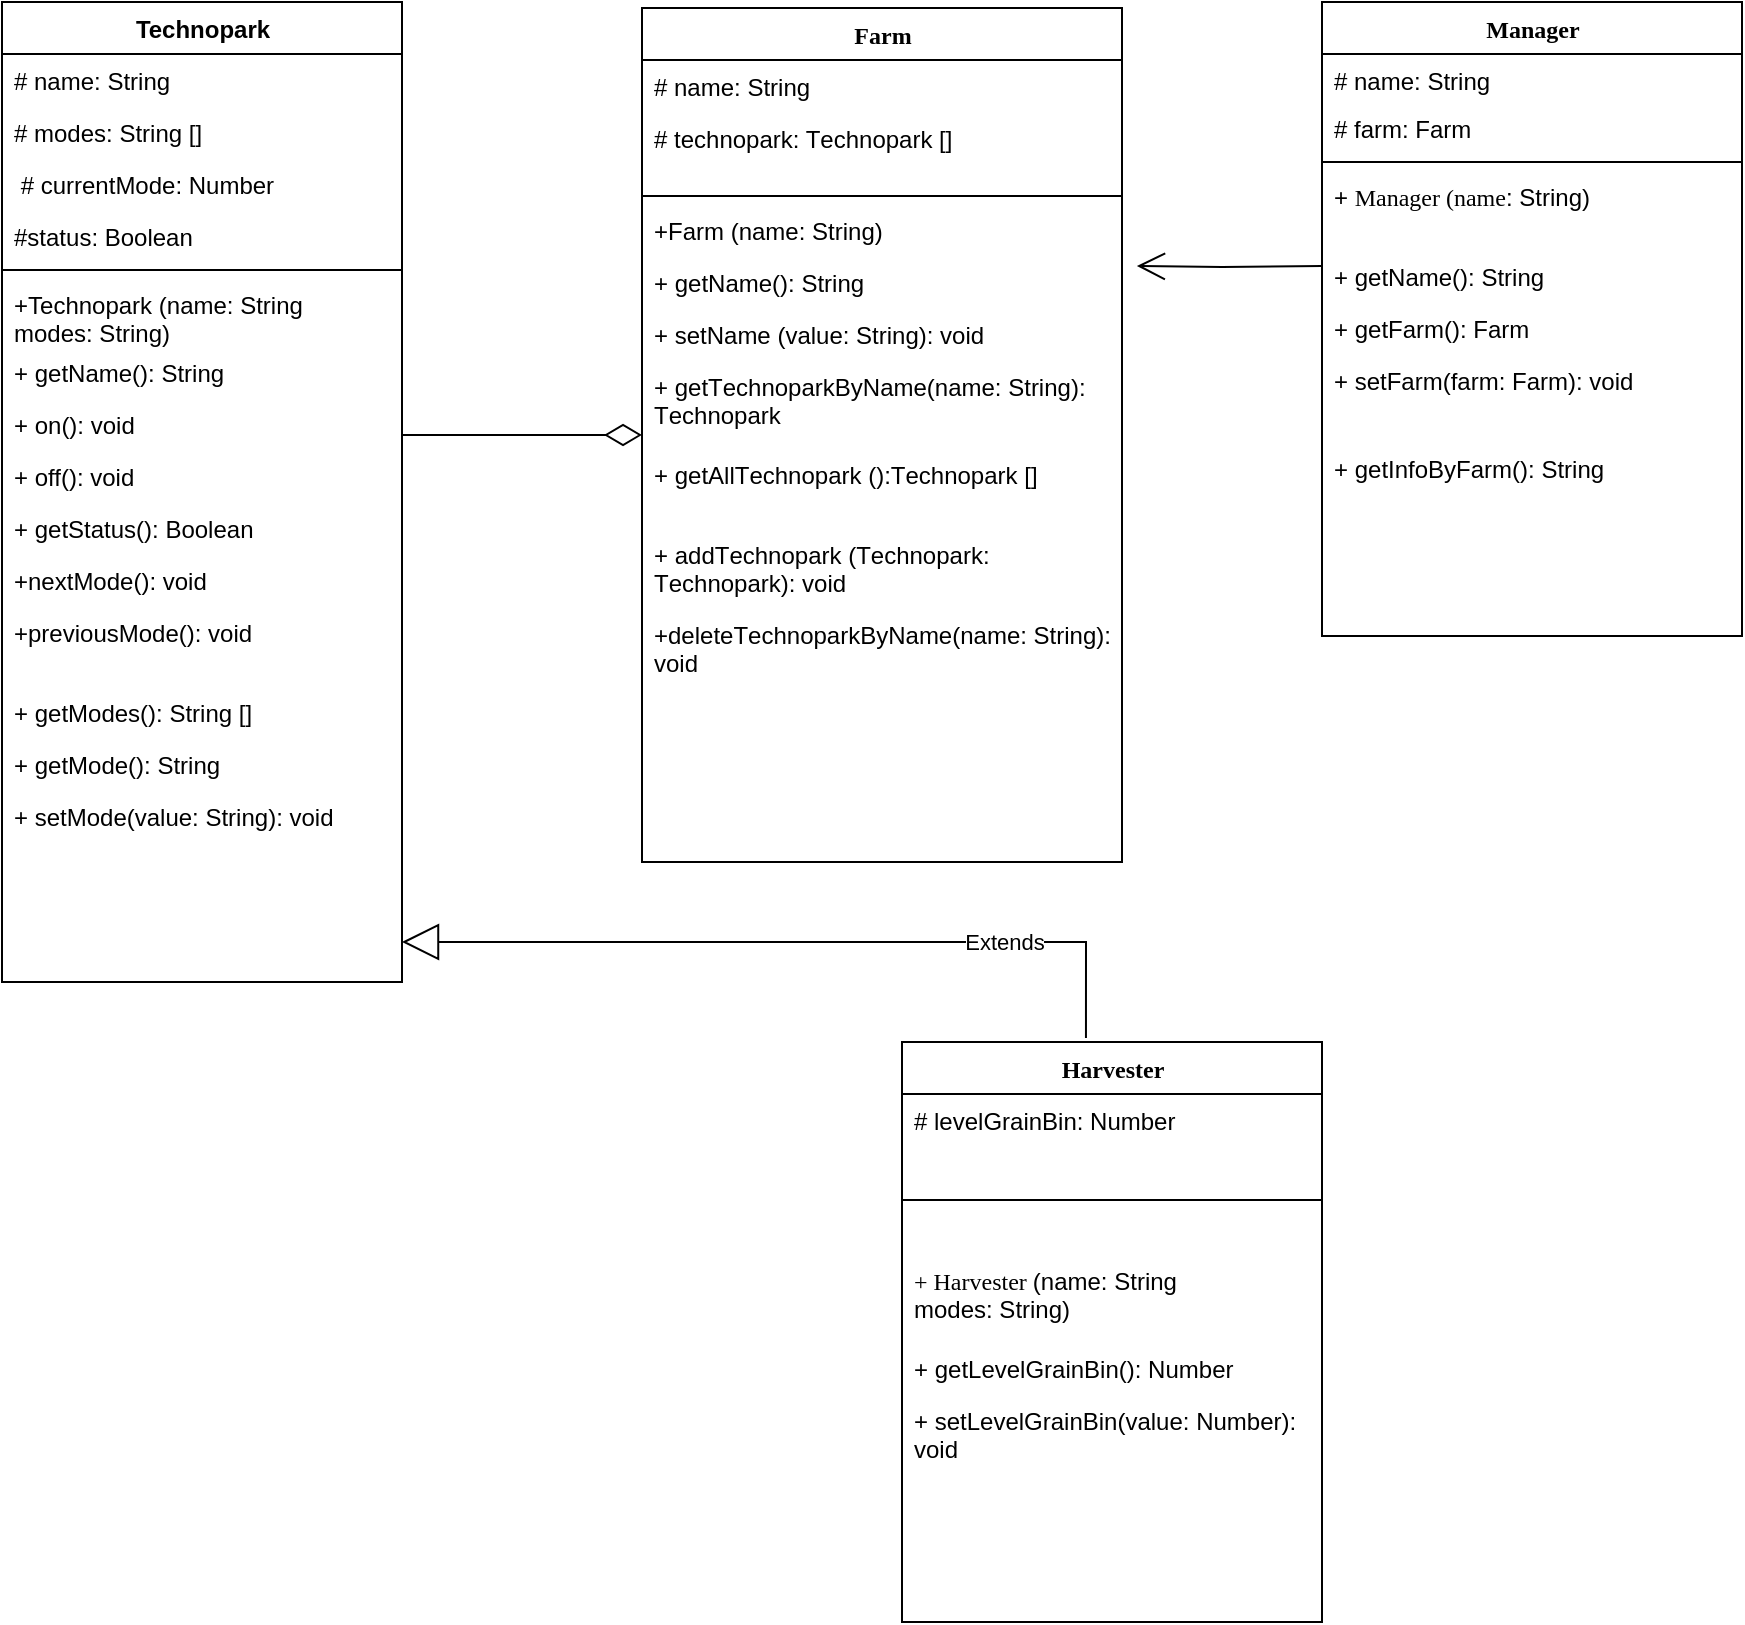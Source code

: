 <mxfile version="15.4.0" type="device"><diagram name="Page-1" id="9f46799a-70d6-7492-0946-bef42562c5a5"><mxGraphModel dx="1422" dy="822" grid="1" gridSize="10" guides="1" tooltips="1" connect="1" arrows="1" fold="1" page="1" pageScale="1" pageWidth="1100" pageHeight="850" background="none" math="0" shadow="0"><root><mxCell id="0"/><mxCell id="1" parent="0"/><mxCell id="78961159f06e98e8-17" value="&lt;div style=&quot;text-align: left&quot;&gt;&lt;font face=&quot;helvetica&quot;&gt;Technopark&lt;/font&gt;&lt;br&gt;&lt;/div&gt;" style="swimlane;html=1;fontStyle=1;align=center;verticalAlign=top;childLayout=stackLayout;horizontal=1;startSize=26;horizontalStack=0;resizeParent=1;resizeLast=0;collapsible=1;marginBottom=0;swimlaneFillColor=#ffffff;rounded=0;shadow=0;comic=0;labelBackgroundColor=none;strokeWidth=1;fillColor=none;fontFamily=Verdana;fontSize=12" parent="1" vertex="1"><mxGeometry x="110" y="80" width="200" height="490" as="geometry"/></mxCell><mxCell id="O2FUTO5ChE-K42lyb3Eb-5" value="# name: String" style="text;html=1;strokeColor=none;fillColor=none;align=left;verticalAlign=top;spacingLeft=4;spacingRight=4;whiteSpace=wrap;overflow=hidden;rotatable=0;points=[[0,0.5],[1,0.5]];portConstraint=eastwest;" parent="78961159f06e98e8-17" vertex="1"><mxGeometry y="26" width="200" height="26" as="geometry"/></mxCell><mxCell id="O2FUTO5ChE-K42lyb3Eb-6" value="# modes: String []" style="text;html=1;strokeColor=none;fillColor=none;align=left;verticalAlign=top;spacingLeft=4;spacingRight=4;whiteSpace=wrap;overflow=hidden;rotatable=0;points=[[0,0.5],[1,0.5]];portConstraint=eastwest;" parent="78961159f06e98e8-17" vertex="1"><mxGeometry y="52" width="200" height="26" as="geometry"/></mxCell><mxCell id="Z0f2O85-TUY5x1-noq4c-2" value="&amp;nbsp;# currentMode: Number" style="text;html=1;strokeColor=none;fillColor=none;align=left;verticalAlign=top;spacingLeft=4;spacingRight=4;whiteSpace=wrap;overflow=hidden;rotatable=0;points=[[0,0.5],[1,0.5]];portConstraint=eastwest;" parent="78961159f06e98e8-17" vertex="1"><mxGeometry y="78" width="200" height="26" as="geometry"/></mxCell><mxCell id="78961159f06e98e8-21" value="#status: Boolean" style="text;html=1;strokeColor=none;fillColor=none;align=left;verticalAlign=top;spacingLeft=4;spacingRight=4;whiteSpace=wrap;overflow=hidden;rotatable=0;points=[[0,0.5],[1,0.5]];portConstraint=eastwest;" parent="78961159f06e98e8-17" vertex="1"><mxGeometry y="104" width="200" height="26" as="geometry"/></mxCell><mxCell id="78961159f06e98e8-19" value="" style="line;html=1;strokeWidth=1;fillColor=none;align=left;verticalAlign=middle;spacingTop=-1;spacingLeft=3;spacingRight=3;rotatable=0;labelPosition=right;points=[];portConstraint=eastwest;" parent="78961159f06e98e8-17" vertex="1"><mxGeometry y="130" width="200" height="8" as="geometry"/></mxCell><mxCell id="Wv3VZp1j4ohQGEOeU3hl-6" value="+&lt;span style=&quot;font-family: &amp;#34;helvetica&amp;#34;&quot;&gt;Technopark&lt;/span&gt;&amp;nbsp;(name: String&lt;br&gt;modes: String)" style="text;html=1;strokeColor=none;fillColor=none;align=left;verticalAlign=top;spacingLeft=4;spacingRight=4;whiteSpace=wrap;overflow=hidden;rotatable=0;points=[[0,0.5],[1,0.5]];portConstraint=eastwest;" parent="78961159f06e98e8-17" vertex="1"><mxGeometry y="138" width="200" height="34" as="geometry"/></mxCell><mxCell id="78961159f06e98e8-20" value="+ getName(): String" style="text;html=1;strokeColor=none;fillColor=none;align=left;verticalAlign=top;spacingLeft=4;spacingRight=4;whiteSpace=wrap;overflow=hidden;rotatable=0;points=[[0,0.5],[1,0.5]];portConstraint=eastwest;" parent="78961159f06e98e8-17" vertex="1"><mxGeometry y="172" width="200" height="26" as="geometry"/></mxCell><mxCell id="Wv3VZp1j4ohQGEOeU3hl-7" value="+ on(): void" style="text;html=1;strokeColor=none;fillColor=none;align=left;verticalAlign=top;spacingLeft=4;spacingRight=4;whiteSpace=wrap;overflow=hidden;rotatable=0;points=[[0,0.5],[1,0.5]];portConstraint=eastwest;" parent="78961159f06e98e8-17" vertex="1"><mxGeometry y="198" width="200" height="26" as="geometry"/></mxCell><mxCell id="Wv3VZp1j4ohQGEOeU3hl-8" value="+ off(): void" style="text;html=1;strokeColor=none;fillColor=none;align=left;verticalAlign=top;spacingLeft=4;spacingRight=4;whiteSpace=wrap;overflow=hidden;rotatable=0;points=[[0,0.5],[1,0.5]];portConstraint=eastwest;" parent="78961159f06e98e8-17" vertex="1"><mxGeometry y="224" width="200" height="26" as="geometry"/></mxCell><mxCell id="Wv3VZp1j4ohQGEOeU3hl-9" value="+ getStatus(): Boolean" style="text;html=1;strokeColor=none;fillColor=none;align=left;verticalAlign=top;spacingLeft=4;spacingRight=4;whiteSpace=wrap;overflow=hidden;rotatable=0;points=[[0,0.5],[1,0.5]];portConstraint=eastwest;" parent="78961159f06e98e8-17" vertex="1"><mxGeometry y="250" width="200" height="26" as="geometry"/></mxCell><mxCell id="Wv3VZp1j4ohQGEOeU3hl-18" value="+nextMode(): void" style="text;html=1;strokeColor=none;fillColor=none;align=left;verticalAlign=top;spacingLeft=4;spacingRight=4;whiteSpace=wrap;overflow=hidden;rotatable=0;points=[[0,0.5],[1,0.5]];portConstraint=eastwest;" parent="78961159f06e98e8-17" vertex="1"><mxGeometry y="276" width="200" height="26" as="geometry"/></mxCell><mxCell id="Wv3VZp1j4ohQGEOeU3hl-10" value="+previousMode(): void" style="text;html=1;strokeColor=none;fillColor=none;align=left;verticalAlign=top;spacingLeft=4;spacingRight=4;whiteSpace=wrap;overflow=hidden;rotatable=0;points=[[0,0.5],[1,0.5]];portConstraint=eastwest;" parent="78961159f06e98e8-17" vertex="1"><mxGeometry y="302" width="200" height="40" as="geometry"/></mxCell><mxCell id="78961159f06e98e8-80" value="+ getModes(): String&amp;nbsp;[]" style="text;html=1;strokeColor=none;fillColor=none;align=left;verticalAlign=top;spacingLeft=4;spacingRight=4;whiteSpace=wrap;overflow=hidden;rotatable=0;points=[[0,0.5],[1,0.5]];portConstraint=eastwest;" parent="78961159f06e98e8-17" vertex="1"><mxGeometry y="342" width="200" height="26" as="geometry"/></mxCell><mxCell id="78961159f06e98e8-81" value="+ getMode(): String" style="text;html=1;strokeColor=none;fillColor=none;align=left;verticalAlign=top;spacingLeft=4;spacingRight=4;whiteSpace=wrap;overflow=hidden;rotatable=0;points=[[0,0.5],[1,0.5]];portConstraint=eastwest;" parent="78961159f06e98e8-17" vertex="1"><mxGeometry y="368" width="200" height="26" as="geometry"/></mxCell><mxCell id="Z0f2O85-TUY5x1-noq4c-4" value="+ setMode(value: String): void" style="text;html=1;strokeColor=none;fillColor=none;align=left;verticalAlign=top;spacingLeft=4;spacingRight=4;whiteSpace=wrap;overflow=hidden;rotatable=0;points=[[0,0.5],[1,0.5]];portConstraint=eastwest;" parent="78961159f06e98e8-17" vertex="1"><mxGeometry y="394" width="200" height="52" as="geometry"/></mxCell><mxCell id="78961159f06e98e8-30" value="Farm" style="swimlane;html=1;fontStyle=1;align=center;verticalAlign=top;childLayout=stackLayout;horizontal=1;startSize=26;horizontalStack=0;resizeParent=1;resizeLast=0;collapsible=1;marginBottom=0;swimlaneFillColor=#ffffff;rounded=0;shadow=0;comic=0;labelBackgroundColor=none;strokeWidth=1;fillColor=none;fontFamily=Verdana;fontSize=12" parent="1" vertex="1"><mxGeometry x="430" y="83" width="240" height="427" as="geometry"><mxRectangle x="430" y="83" width="70" height="26" as="alternateBounds"/></mxGeometry></mxCell><mxCell id="78961159f06e98e8-31" value="# name: String" style="text;html=1;strokeColor=none;fillColor=none;align=left;verticalAlign=top;spacingLeft=4;spacingRight=4;whiteSpace=wrap;overflow=hidden;rotatable=0;points=[[0,0.5],[1,0.5]];portConstraint=eastwest;" parent="78961159f06e98e8-30" vertex="1"><mxGeometry y="26" width="240" height="26" as="geometry"/></mxCell><mxCell id="zPGQPx-zohrAMIcK9pDc-1" value="# t&lt;span style=&quot;font-family: &amp;#34;helvetica&amp;#34;&quot;&gt;echnopark&lt;/span&gt;: T&lt;span style=&quot;font-family: &amp;#34;helvetica&amp;#34;&quot;&gt;echnopark&amp;nbsp;&lt;/span&gt;[]" style="text;html=1;strokeColor=none;fillColor=none;align=left;verticalAlign=top;spacingLeft=4;spacingRight=4;whiteSpace=wrap;overflow=hidden;rotatable=0;points=[[0,0.5],[1,0.5]];portConstraint=eastwest;" parent="78961159f06e98e8-30" vertex="1"><mxGeometry y="52" width="240" height="38" as="geometry"/></mxCell><mxCell id="78961159f06e98e8-38" value="" style="line;html=1;strokeWidth=1;fillColor=none;align=left;verticalAlign=middle;spacingTop=-1;spacingLeft=3;spacingRight=3;rotatable=0;labelPosition=right;points=[];portConstraint=eastwest;" parent="78961159f06e98e8-30" vertex="1"><mxGeometry y="90" width="240" height="8" as="geometry"/></mxCell><mxCell id="78961159f06e98e8-32" value="+Farm (name: String)" style="text;html=1;strokeColor=none;fillColor=none;align=left;verticalAlign=top;spacingLeft=4;spacingRight=4;whiteSpace=wrap;overflow=hidden;rotatable=0;points=[[0,0.5],[1,0.5]];portConstraint=eastwest;" parent="78961159f06e98e8-30" vertex="1"><mxGeometry y="98" width="240" height="26" as="geometry"/></mxCell><mxCell id="78961159f06e98e8-39" value="+ getName(): String" style="text;html=1;strokeColor=none;fillColor=none;align=left;verticalAlign=top;spacingLeft=4;spacingRight=4;whiteSpace=wrap;overflow=hidden;rotatable=0;points=[[0,0.5],[1,0.5]];portConstraint=eastwest;" parent="78961159f06e98e8-30" vertex="1"><mxGeometry y="124" width="240" height="26" as="geometry"/></mxCell><mxCell id="78961159f06e98e8-40" value="+ setName (value: String): void" style="text;html=1;strokeColor=none;fillColor=none;align=left;verticalAlign=top;spacingLeft=4;spacingRight=4;whiteSpace=wrap;overflow=hidden;rotatable=0;points=[[0,0.5],[1,0.5]];portConstraint=eastwest;" parent="78961159f06e98e8-30" vertex="1"><mxGeometry y="150" width="240" height="26" as="geometry"/></mxCell><mxCell id="zPGQPx-zohrAMIcK9pDc-6" value="+ getT&lt;span style=&quot;font-family: &amp;#34;helvetica&amp;#34;&quot;&gt;echnopark&lt;/span&gt;ByName(name: String): T&lt;span style=&quot;font-family: &amp;#34;helvetica&amp;#34;&quot;&gt;echnopark&amp;nbsp;&lt;/span&gt;" style="text;html=1;strokeColor=none;fillColor=none;align=left;verticalAlign=top;spacingLeft=4;spacingRight=4;whiteSpace=wrap;overflow=hidden;rotatable=0;points=[[0,0.5],[1,0.5]];portConstraint=eastwest;" parent="78961159f06e98e8-30" vertex="1"><mxGeometry y="176" width="240" height="44" as="geometry"/></mxCell><mxCell id="zPGQPx-zohrAMIcK9pDc-5" value="+ getAllT&lt;span style=&quot;font-family: &amp;#34;helvetica&amp;#34;&quot;&gt;echnopark&amp;nbsp;&lt;/span&gt;():T&lt;span style=&quot;font-family: &amp;#34;helvetica&amp;#34;&quot;&gt;echnopark&amp;nbsp;&lt;/span&gt;[]" style="text;html=1;strokeColor=none;fillColor=none;align=left;verticalAlign=top;spacingLeft=4;spacingRight=4;whiteSpace=wrap;overflow=hidden;rotatable=0;points=[[0,0.5],[1,0.5]];portConstraint=eastwest;" parent="78961159f06e98e8-30" vertex="1"><mxGeometry y="220" width="240" height="40" as="geometry"/></mxCell><mxCell id="78961159f06e98e8-42" value="+ addT&lt;span style=&quot;font-family: &amp;#34;helvetica&amp;#34;&quot;&gt;echnopark&amp;nbsp;&lt;/span&gt;(T&lt;span style=&quot;font-family: &amp;#34;helvetica&amp;#34;&quot;&gt;echnopark: &lt;/span&gt;T&lt;span style=&quot;font-family: &amp;#34;helvetica&amp;#34;&quot;&gt;echnopark&lt;/span&gt;): void" style="text;html=1;strokeColor=none;fillColor=none;align=left;verticalAlign=top;spacingLeft=4;spacingRight=4;whiteSpace=wrap;overflow=hidden;rotatable=0;points=[[0,0.5],[1,0.5]];portConstraint=eastwest;" parent="78961159f06e98e8-30" vertex="1"><mxGeometry y="260" width="240" height="40" as="geometry"/></mxCell><mxCell id="78961159f06e98e8-53" value="+deleteT&lt;span style=&quot;font-family: &amp;#34;helvetica&amp;#34;&quot;&gt;echnopark&lt;/span&gt;ByName(name: String): void" style="text;html=1;strokeColor=none;fillColor=none;align=left;verticalAlign=top;spacingLeft=4;spacingRight=4;whiteSpace=wrap;overflow=hidden;rotatable=0;points=[[0,0.5],[1,0.5]];portConstraint=eastwest;" parent="78961159f06e98e8-30" vertex="1"><mxGeometry y="300" width="240" height="40" as="geometry"/></mxCell><mxCell id="78961159f06e98e8-43" value="Manager" style="swimlane;html=1;fontStyle=1;align=center;verticalAlign=top;childLayout=stackLayout;horizontal=1;startSize=26;horizontalStack=0;resizeParent=1;resizeLast=0;collapsible=1;marginBottom=0;swimlaneFillColor=#ffffff;rounded=0;shadow=0;comic=0;labelBackgroundColor=none;strokeWidth=1;fillColor=none;fontFamily=Verdana;fontSize=12" parent="1" vertex="1"><mxGeometry x="770" y="80" width="210" height="317" as="geometry"/></mxCell><mxCell id="O2FUTO5ChE-K42lyb3Eb-1" value="# name: String" style="text;html=1;strokeColor=none;fillColor=none;align=left;verticalAlign=top;spacingLeft=4;spacingRight=4;whiteSpace=wrap;overflow=hidden;rotatable=0;points=[[0,0.5],[1,0.5]];portConstraint=eastwest;" parent="78961159f06e98e8-43" vertex="1"><mxGeometry y="26" width="210" height="24" as="geometry"/></mxCell><mxCell id="78961159f06e98e8-45" value="# farm: Farm" style="text;html=1;strokeColor=none;fillColor=none;align=left;verticalAlign=top;spacingLeft=4;spacingRight=4;whiteSpace=wrap;overflow=hidden;rotatable=0;points=[[0,0.5],[1,0.5]];portConstraint=eastwest;" parent="78961159f06e98e8-43" vertex="1"><mxGeometry y="50" width="210" height="26" as="geometry"/></mxCell><mxCell id="78961159f06e98e8-51" value="" style="line;html=1;strokeWidth=1;fillColor=none;align=left;verticalAlign=middle;spacingTop=-1;spacingLeft=3;spacingRight=3;rotatable=0;labelPosition=right;points=[];portConstraint=eastwest;" parent="78961159f06e98e8-43" vertex="1"><mxGeometry y="76" width="210" height="8" as="geometry"/></mxCell><mxCell id="78961159f06e98e8-44" value="+&amp;nbsp;&lt;span style=&quot;font-family: &amp;#34;verdana&amp;#34; ; text-align: center&quot;&gt;Manager (name&lt;/span&gt;: String)" style="text;html=1;strokeColor=none;fillColor=none;align=left;verticalAlign=top;spacingLeft=4;spacingRight=4;whiteSpace=wrap;overflow=hidden;rotatable=0;points=[[0,0.5],[1,0.5]];portConstraint=eastwest;" parent="78961159f06e98e8-43" vertex="1"><mxGeometry y="84" width="210" height="40" as="geometry"/></mxCell><mxCell id="O2FUTO5ChE-K42lyb3Eb-2" value="+ getName(): String" style="text;html=1;strokeColor=none;fillColor=none;align=left;verticalAlign=top;spacingLeft=4;spacingRight=4;whiteSpace=wrap;overflow=hidden;rotatable=0;points=[[0,0.5],[1,0.5]];portConstraint=eastwest;" parent="78961159f06e98e8-43" vertex="1"><mxGeometry y="124" width="210" height="26" as="geometry"/></mxCell><mxCell id="O2FUTO5ChE-K42lyb3Eb-3" value="+ getFarm(): Farm" style="text;html=1;strokeColor=none;fillColor=none;align=left;verticalAlign=top;spacingLeft=4;spacingRight=4;whiteSpace=wrap;overflow=hidden;rotatable=0;points=[[0,0.5],[1,0.5]];portConstraint=eastwest;" parent="78961159f06e98e8-43" vertex="1"><mxGeometry y="150" width="210" height="26" as="geometry"/></mxCell><mxCell id="O2FUTO5ChE-K42lyb3Eb-4" value="+ setFarm(farm: Farm): void" style="text;html=1;strokeColor=none;fillColor=none;align=left;verticalAlign=top;spacingLeft=4;spacingRight=4;whiteSpace=wrap;overflow=hidden;rotatable=0;points=[[0,0.5],[1,0.5]];portConstraint=eastwest;" parent="78961159f06e98e8-43" vertex="1"><mxGeometry y="176" width="210" height="44" as="geometry"/></mxCell><mxCell id="C9DRl5H-I9pp1tauZzQn-1" value="+ getInfoByFarm(): String" style="text;html=1;strokeColor=none;fillColor=none;align=left;verticalAlign=top;spacingLeft=4;spacingRight=4;whiteSpace=wrap;overflow=hidden;rotatable=0;points=[[0,0.5],[1,0.5]];portConstraint=eastwest;" parent="78961159f06e98e8-43" vertex="1"><mxGeometry y="220" width="210" height="44" as="geometry"/></mxCell><mxCell id="78961159f06e98e8-69" value="Harvester" style="swimlane;html=1;fontStyle=1;align=center;verticalAlign=top;childLayout=stackLayout;horizontal=1;startSize=26;horizontalStack=0;resizeParent=1;resizeLast=0;collapsible=1;marginBottom=0;swimlaneFillColor=#ffffff;rounded=0;shadow=0;comic=0;labelBackgroundColor=none;strokeWidth=1;fillColor=none;fontFamily=Verdana;fontSize=12" parent="1" vertex="1"><mxGeometry x="560" y="600" width="210" height="290" as="geometry"/></mxCell><mxCell id="O2FUTO5ChE-K42lyb3Eb-7" value="# levelGrainBin: Number" style="text;html=1;strokeColor=none;fillColor=none;align=left;verticalAlign=top;spacingLeft=4;spacingRight=4;whiteSpace=wrap;overflow=hidden;rotatable=0;points=[[0,0.5],[1,0.5]];portConstraint=eastwest;" parent="78961159f06e98e8-69" vertex="1"><mxGeometry y="26" width="210" height="26" as="geometry"/></mxCell><mxCell id="78961159f06e98e8-77" value="" style="line;html=1;strokeWidth=1;fillColor=none;align=left;verticalAlign=middle;spacingTop=-1;spacingLeft=3;spacingRight=3;rotatable=0;labelPosition=right;points=[];portConstraint=eastwest;" parent="78961159f06e98e8-69" vertex="1"><mxGeometry y="52" width="210" height="54" as="geometry"/></mxCell><mxCell id="78961159f06e98e8-70" value="&lt;span style=&quot;font-family: &amp;#34;verdana&amp;#34; ; text-align: center&quot;&gt;+ Harvester&amp;nbsp;&lt;/span&gt;(name: String&lt;br&gt;modes: String)" style="text;html=1;strokeColor=none;fillColor=none;align=left;verticalAlign=top;spacingLeft=4;spacingRight=4;whiteSpace=wrap;overflow=hidden;rotatable=0;points=[[0,0.5],[1,0.5]];portConstraint=eastwest;" parent="78961159f06e98e8-69" vertex="1"><mxGeometry y="106" width="210" height="44" as="geometry"/></mxCell><mxCell id="78961159f06e98e8-79" value="+ getLevelGrainBin(): Number" style="text;html=1;strokeColor=none;fillColor=none;align=left;verticalAlign=top;spacingLeft=4;spacingRight=4;whiteSpace=wrap;overflow=hidden;rotatable=0;points=[[0,0.5],[1,0.5]];portConstraint=eastwest;" parent="78961159f06e98e8-69" vertex="1"><mxGeometry y="150" width="210" height="26" as="geometry"/></mxCell><mxCell id="78961159f06e98e8-78" value="+ setLevelGrainBin(value: Number): void" style="text;html=1;strokeColor=none;fillColor=none;align=left;verticalAlign=top;spacingLeft=4;spacingRight=4;whiteSpace=wrap;overflow=hidden;rotatable=0;points=[[0,0.5],[1,0.5]];portConstraint=eastwest;" parent="78961159f06e98e8-69" vertex="1"><mxGeometry y="176" width="210" height="30" as="geometry"/></mxCell><mxCell id="78961159f06e98e8-121" style="edgeStyle=elbowEdgeStyle;html=1;labelBackgroundColor=none;startFill=0;startSize=8;endArrow=diamondThin;endFill=0;endSize=16;fontFamily=Verdana;fontSize=12;elbow=vertical;" parent="1" source="78961159f06e98e8-17" target="78961159f06e98e8-30" edge="1"><mxGeometry relative="1" as="geometry"><mxPoint x="250" y="259.882" as="sourcePoint"/></mxGeometry></mxCell><mxCell id="Wv3VZp1j4ohQGEOeU3hl-4" value="" style="endArrow=open;endFill=1;endSize=12;html=1;rounded=0;edgeStyle=orthogonalEdgeStyle;entryX=1.031;entryY=0.192;entryDx=0;entryDy=0;entryPerimeter=0;" parent="1" target="78961159f06e98e8-39" edge="1"><mxGeometry width="160" relative="1" as="geometry"><mxPoint x="770" y="212" as="sourcePoint"/><mxPoint x="690" y="280" as="targetPoint"/></mxGeometry></mxCell><mxCell id="Z0f2O85-TUY5x1-noq4c-6" value="Extends" style="endArrow=block;endSize=16;endFill=0;html=1;rounded=0;edgeStyle=orthogonalEdgeStyle;exitX=0.438;exitY=-0.007;exitDx=0;exitDy=0;exitPerimeter=0;" parent="1" source="78961159f06e98e8-69" edge="1"><mxGeometry x="-0.544" width="160" relative="1" as="geometry"><mxPoint x="630" y="590" as="sourcePoint"/><mxPoint x="310" y="550" as="targetPoint"/><Array as="points"><mxPoint x="630" y="550"/><mxPoint x="210" y="550"/></Array><mxPoint as="offset"/></mxGeometry></mxCell></root></mxGraphModel></diagram></mxfile>